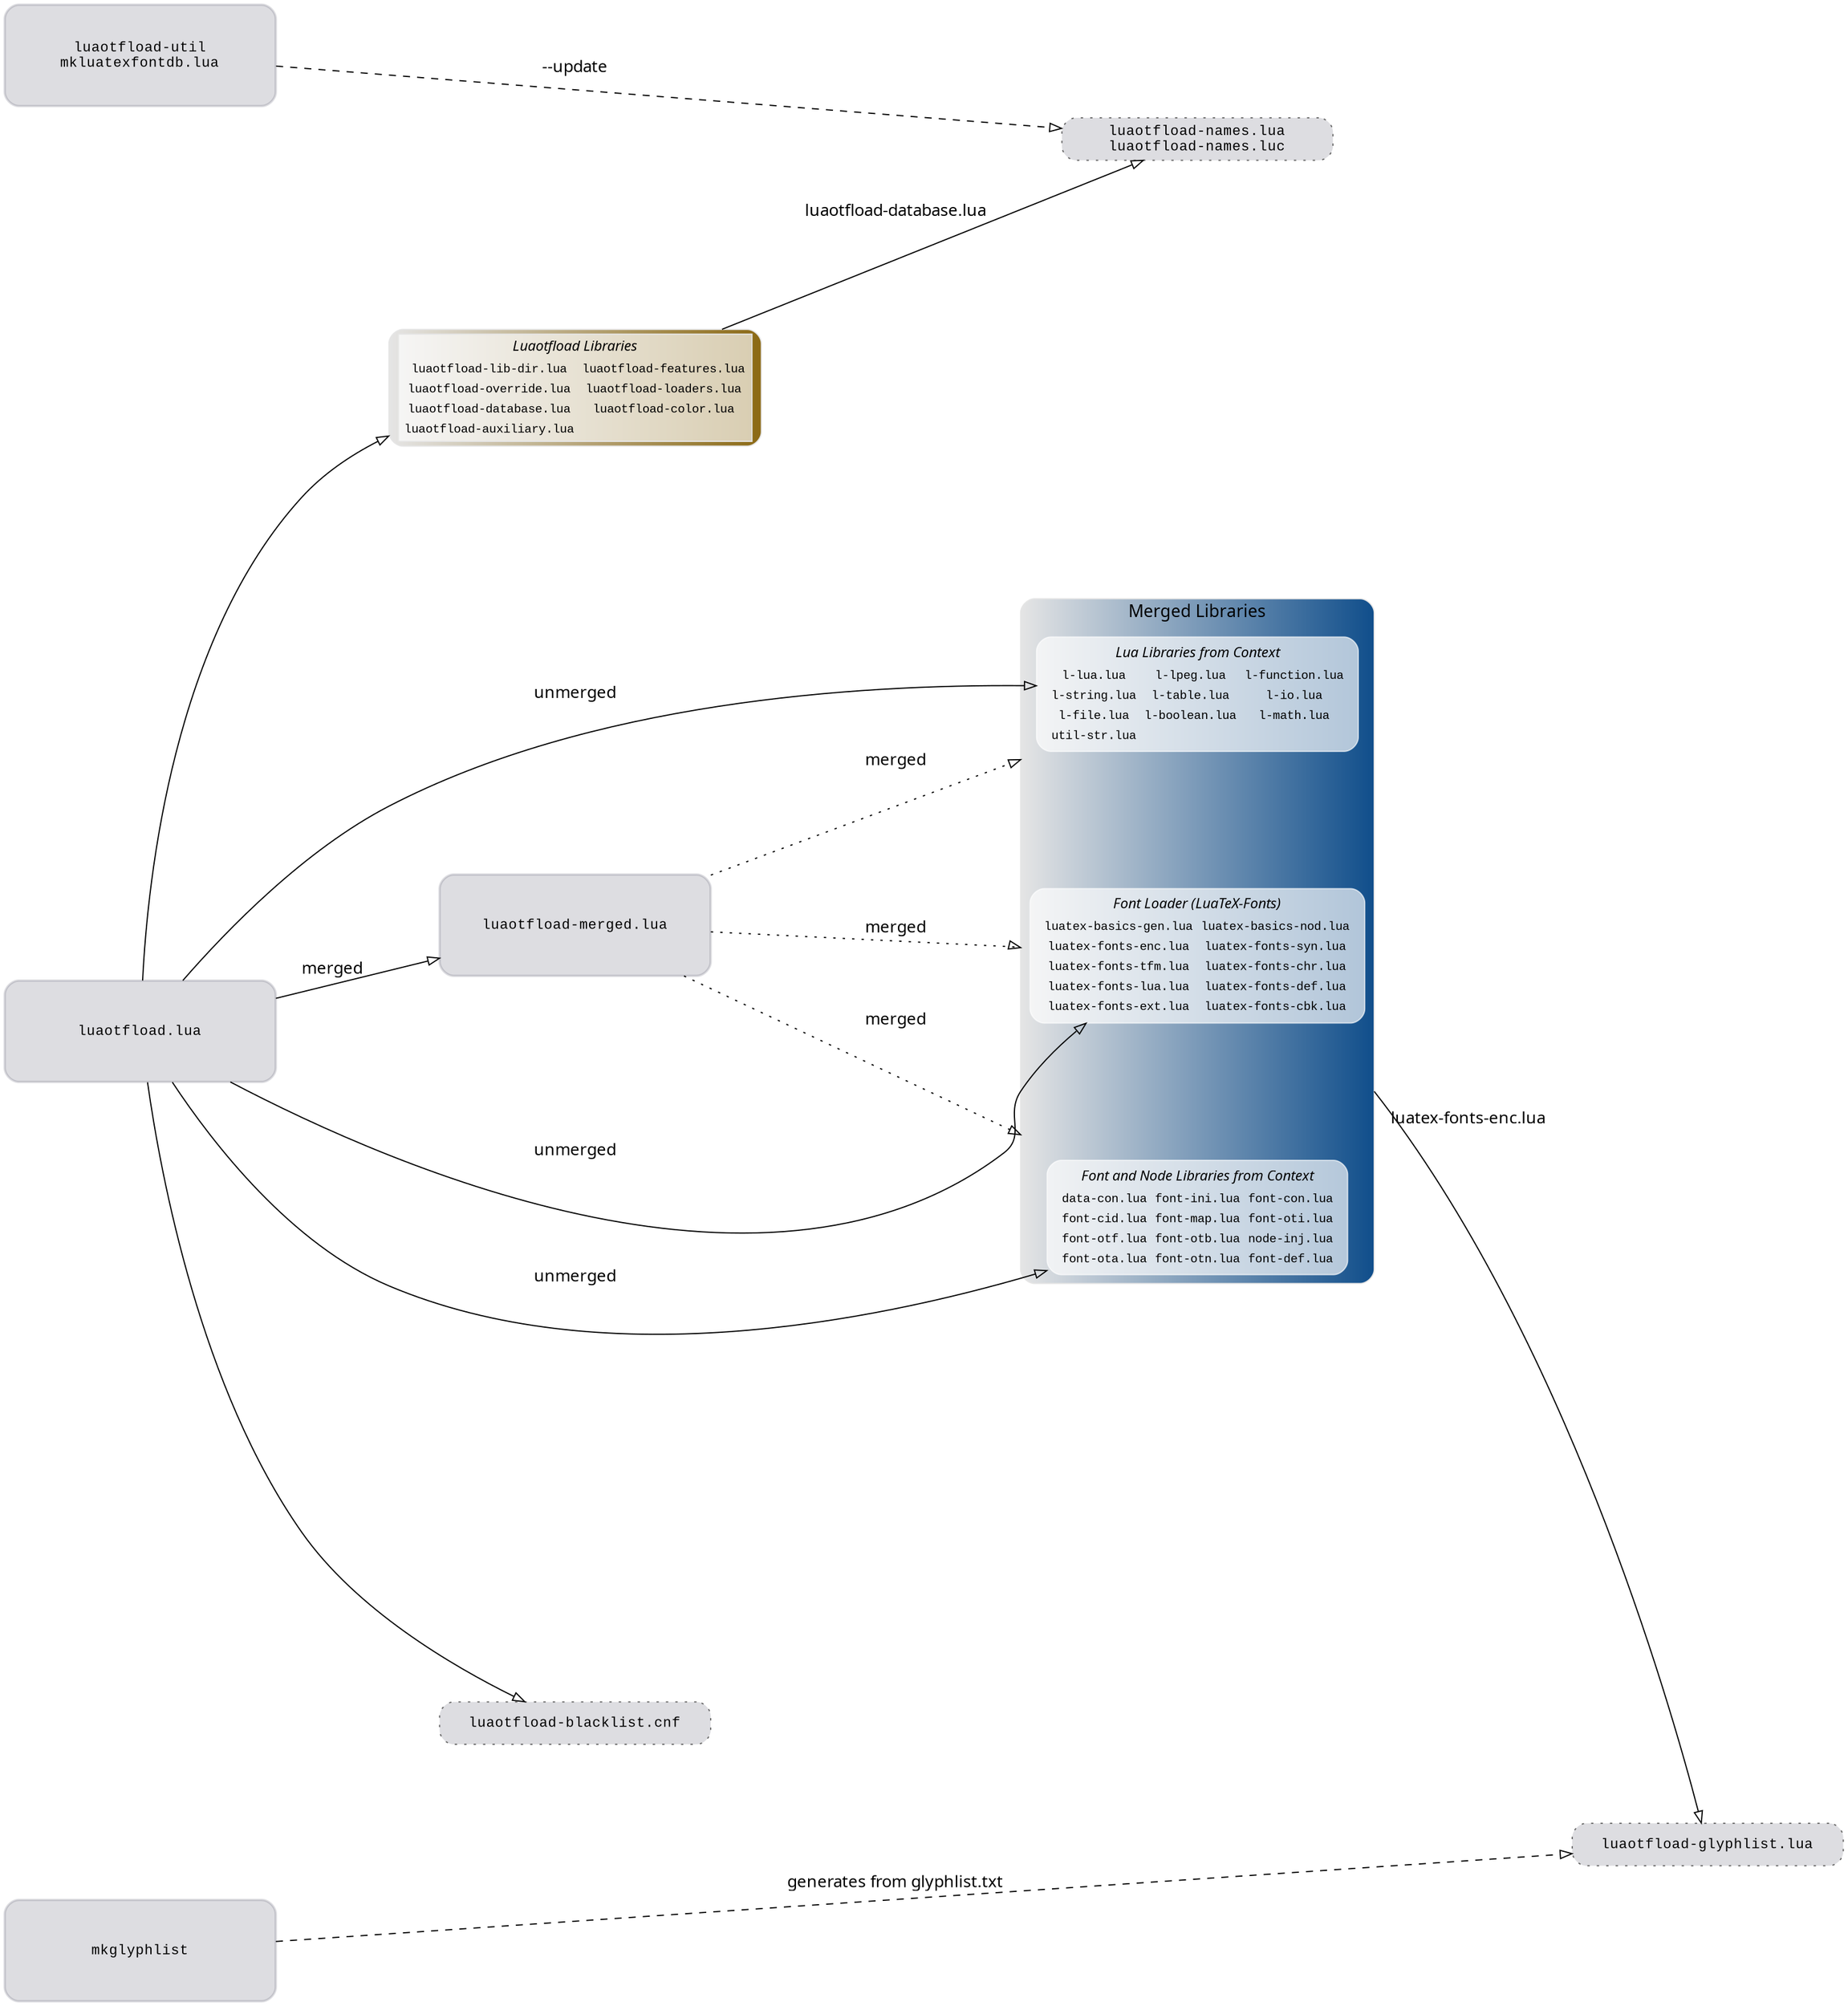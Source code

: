 strict digraph luaotfload_files { //looks weird with circo ...
    compound       = true;

//  label          = "Schematic of the files included in Luaotfload.";
//  labelloc       = "b";

    fontsize       = "14.4";
    labelfontname  = "Iwona Medium Regular";
    fontname       = "Iwona Light Regular";
    size           = "21cm";

    rankdir        = LR;
    ranksep  = 0.618;
    nodesep  = 1.618;

    edge [
        arrowhead = onormal,
        fontname  = "Iwona Cond Regular",
        penwidth  = 1.0,
    ];
    node [
        //penwidth = 0.7,
        fontname = "Liberation Mono",
        fontsize = 12,
    ];

/* ····································································
 * file structure
 * ································································· */
    fontdbutil  -> font_names   [label="--update",
                                 style=dashed]

    luaotfload -> otfl_fonts_merged [label="merged"]
    luaotfload -> merged_lua_libs     [label="unmerged", style=solid]
    luaotfload -> merged_luatex_fonts [label="unmerged", style=solid]
    luaotfload -> merged_context_libs [label="unmerged", style=solid]

    luaotfload -> luaotfload_libs
    luaotfload -> otfl_blacklist_cnf

    otfl_fonts_merged -> merged_lua_libs     [label="merged",
                                              style=dotted,
                                              lhead=cluster_merged]
    otfl_fonts_merged -> merged_luatex_fonts [label="merged",
                                              style=dotted,
                                              lhead=cluster_merged]
    otfl_fonts_merged -> merged_context_libs [label="merged",
                                              style=dotted,
                                              lhead=cluster_merged]

    merged_luatex_fonts -> font_age [label="luatex-fonts-enc.lua",
                                     ltail=cluster_merged]

    luaotfload_libs -> font_names [label="luaotfload-database.lua"]

    mkglyphlist -> font_age     [label="generates from glyphlist.txt",
                                 style=dashed]

    subgraph { rank = same; mkglyphlist; fontdbutil; luaotfload }

/* ····································································
 * main files
 * ································································· */

    fontdbutil        [label  = "luaotfload-util\nmkluatexfontdb.lua",
                       shape  = rect,
                       width  = "3.2cm",
                       height = "1.2cm",
                       color  = "#01012222",
                       style  = "filled,rounded",
                       penwidth=2]

    mkglyphlist       [label  = "mkglyphlist",
                       shape  = rect,
                       width  = "3.2cm",
                       height = "1.2cm",
                       color  = "#01012222",
                       style  = "filled,rounded",
                       penwidth=2]

    luaotfload        [label  = "luaotfload.lua",
                       shape  = rect,
                       width  = "3.2cm",
                       height = "1.2cm",
                       color  = "#01012222",
                       style  = "filled,rounded",
                       penwidth=2]
    /*
     *otfl_fonts        [label = "luaotfload-fonts.lua",
     *                   shape = rect,
     *                   width  = "3.2cm",
     *                   height = "1.2cm",
     *                   color  = "#01012222",
     *                   style  = "filled,rounded",
     *                   penwidth=2]
     */
    otfl_fonts_merged [label = "luaotfload-merged.lua",
                       shape = rect,
                       width  = "3.2cm",
                       height = "1.2cm",
                       color  = "#01012222",
                       style  = "filled,rounded",
                       penwidth=2]

/* ····································································
 * luaotfload files
 * ································································· */


    font_age [style      = "filled,dashed",
              shape      = rect,
              width      = "3.2cm",
              fillcolor  = "#01012222",
              color      = grey40,
              style      = "filled,dotted,rounded",
              label      = "luaotfload-glyphlist.lua"]

    font_names [style      = "filled,dashed",
                shape      = rect,
                width      = "3.2cm",
                fillcolor  = "#01012222",
                color      = grey40,
                style      = "filled,dotted,rounded",
                label      = "luaotfload-names.lua\nluaotfload-names.luc"]

    otfl_blacklist_cnf [style      = "filled,dashed",
                        shape      = rect,
                        width      = "3.2cm",
                        fillcolor  = "#01012222",
                        color      = grey40,
                        style      = "filled,dotted,rounded",
                        label      = "luaotfload-blacklist.cnf"]

    luaotfload_libs [
        shape      = box,
        style      = "filled,rounded",
        color      = "grey90:goldenrod4",
        fontsize   = 10,
        label      = <
            <table cellborder="0" bgcolor="#FFFFFFAA">
                <th> <td colspan="2"> <font point-size="12" face="Iwona Italic">Luaotfload Libraries</font> </td> </th>
                <tr> <td>luaotfload-lib-dir.lua</td>   <td>luaotfload-features.lua</td> </tr>
                <tr> <td>luaotfload-override.lua</td>  <td>luaotfload-loaders.lua</td>  </tr>
                <tr> <td>luaotfload-database.lua</td>  <td>luaotfload-color.lua</td>    </tr>
                <tr> <td>luaotfload-auxiliary.lua</td>                                  </tr>
            </table>
        >,
    ]

/* ····································································
 * merged files
 * ································································· */

   subgraph cluster_merged {
       node [style=filled, color=white];
       style     = "filled,rounded";
       color     = "grey90:dodgerblue4";
       //nodesep   = "3.0";
       rank      = same;
       label     = "Merged Libraries";
       gradientangle=0;
       merged_lua_libs;
       merged_luatex_fonts;
       merged_context_libs;
   }

    otfl_fonts_merged -> merged_lua_libs
    otfl_fonts_merged -> merged_luatex_fonts
    otfl_fonts_merged -> merged_context_libs

    merged_lua_libs [
        shape      = box,
        style      = "filled,rounded",
        color      = "#FFFFFFAA",
        fontsize   = 10,
        label      = <
            <table border="0">
                <th> <td colspan="3"> <font point-size="12" face="Iwona Italic">Lua Libraries from Context</font> </td> </th>
                <tr> <td>l-lua.lua</td>     <td>l-lpeg.lua</td>    <td>l-function.lua</td>  </tr>
                <tr> <td>l-string.lua</td>  <td>l-table.lua</td>   <td>l-io.lua</td>        </tr>
                <tr> <td>l-file.lua</td>    <td>l-boolean.lua</td> <td>l-math.lua</td>      </tr>
                <tr> <td>util-str.lua</td>                                                  </tr>
            </table>
        >,
    ]

    merged_luatex_fonts [
        shape      = box,
        style      = "filled,rounded",
        color      = "#FFFFFFAA",
        fontsize   = 10,
        label      = <
            <table border="0">
                <th> <td colspan="2"> <font point-size="12" face="Iwona Italic">Font Loader (LuaTeX-Fonts)</font> </td> </th>
                <tr> <td>luatex-basics-gen.lua</td> <td>luatex-basics-nod.lua</td> </tr>
                <tr> <td>luatex-fonts-enc.lua</td>  <td>luatex-fonts-syn.lua</td> </tr>
                <tr> <td>luatex-fonts-tfm.lua</td>  <td>luatex-fonts-chr.lua</td> </tr>
                <tr> <td>luatex-fonts-lua.lua</td>  <td>luatex-fonts-def.lua</td> </tr>
                <tr> <td>luatex-fonts-ext.lua</td>  <td>luatex-fonts-cbk.lua</td> </tr>
            </table>
        >,
    ]

    merged_context_libs [
        shape      = box,
        style      = "filled,rounded",
        color      = "#FFFFFFAA",
        fontsize   = 10,
        label      = <
            <table border="0">
                <th> <td colspan="3"> <font point-size="12" face="Iwona Italic"> Font and Node Libraries from Context </font> </td> </th>
                <tr> <td>data-con.lua</td> <td>font-ini.lua</td> <td>font-con.lua</td> </tr>
                <tr> <td>font-cid.lua</td> <td>font-map.lua</td> <td>font-oti.lua</td> </tr>
                <tr> <td>font-otf.lua</td> <td>font-otb.lua</td> <td>node-inj.lua</td> </tr>
                <tr> <td>font-ota.lua</td> <td>font-otn.lua</td> <td>font-def.lua</td> </tr>
            </table>
        >,
    ]
}

// vim:ft=dot:sw=4:ts=4:expandtab
